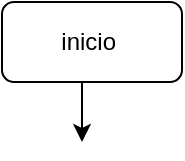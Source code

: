 <mxfile version="13.8.5" type="github">
  <diagram id="nrE7dxVKxtF__F7ucNFG" name="Page-1">
    <mxGraphModel dx="1038" dy="548" grid="1" gridSize="10" guides="1" tooltips="1" connect="1" arrows="1" fold="1" page="1" pageScale="1" pageWidth="827" pageHeight="1169" math="0" shadow="0">
      <root>
        <mxCell id="0" />
        <mxCell id="1" parent="0" />
        <mxCell id="b9qe-_sKUgxHq_5ZWORq-1" value="&lt;font style=&quot;vertical-align: inherit&quot;&gt;&lt;font style=&quot;vertical-align: inherit&quot;&gt;inicio&amp;nbsp;&lt;/font&gt;&lt;/font&gt;" style="rounded=1;whiteSpace=wrap;html=1;" vertex="1" parent="1">
          <mxGeometry x="400" y="40" width="90" height="40" as="geometry" />
        </mxCell>
        <mxCell id="b9qe-_sKUgxHq_5ZWORq-2" value="" style="endArrow=classic;html=1;" edge="1" parent="1">
          <mxGeometry width="50" height="50" relative="1" as="geometry">
            <mxPoint x="440" y="80" as="sourcePoint" />
            <mxPoint x="440" y="110" as="targetPoint" />
            <Array as="points" />
          </mxGeometry>
        </mxCell>
      </root>
    </mxGraphModel>
  </diagram>
</mxfile>

